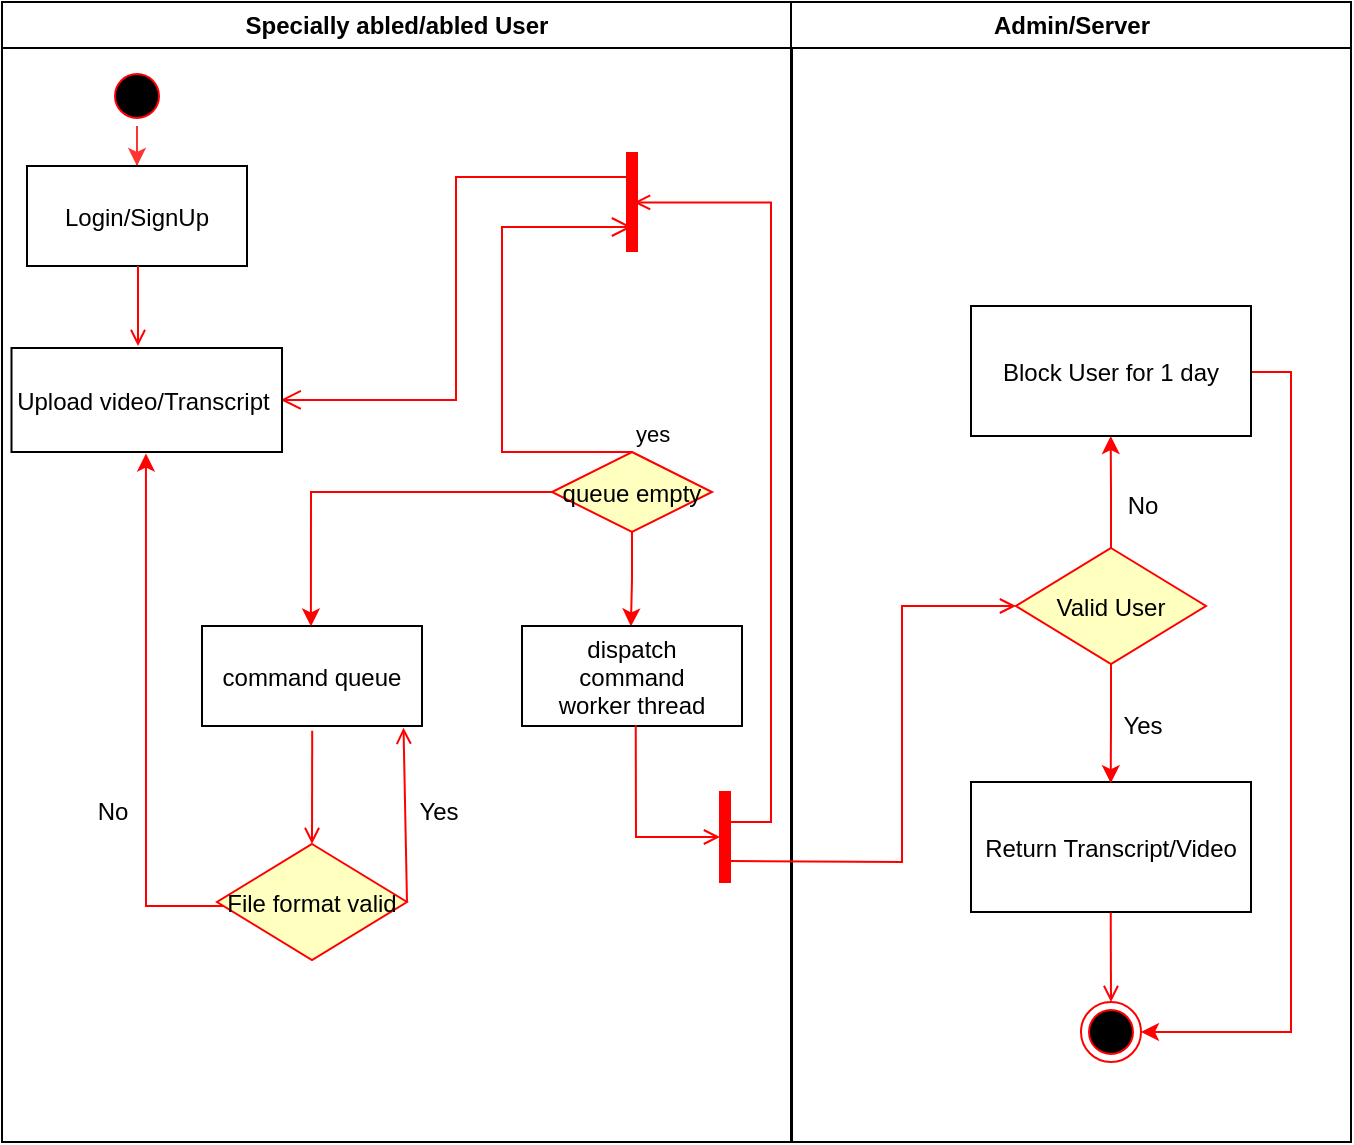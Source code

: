 <mxfile version="17.4.0" type="github">
  <diagram name="Page-1" id="e7e014a7-5840-1c2e-5031-d8a46d1fe8dd">
    <mxGraphModel dx="1038" dy="589" grid="1" gridSize="10" guides="1" tooltips="1" connect="1" arrows="1" fold="1" page="1" pageScale="1" pageWidth="1169" pageHeight="826" background="none" math="0" shadow="0">
      <root>
        <mxCell id="0" />
        <mxCell id="1" parent="0" />
        <mxCell id="3" value="Specially abled/abled User" style="swimlane;whiteSpace=wrap;startSize=23;" parent="1" vertex="1">
          <mxGeometry x="330" y="128" width="395" height="570" as="geometry" />
        </mxCell>
        <mxCell id="18" value="command queue" style="" parent="3" vertex="1">
          <mxGeometry x="100" y="312" width="110" height="50" as="geometry" />
        </mxCell>
        <mxCell id="l80NcxrXkhRxcrSA4d5h-43" style="edgeStyle=orthogonalEdgeStyle;rounded=0;orthogonalLoop=1;jettySize=auto;html=1;entryX=0.495;entryY=0.004;entryDx=0;entryDy=0;entryPerimeter=0;strokeColor=#FF0000;" edge="1" parent="3" source="21" target="30">
          <mxGeometry relative="1" as="geometry" />
        </mxCell>
        <mxCell id="l80NcxrXkhRxcrSA4d5h-46" style="edgeStyle=orthogonalEdgeStyle;rounded=0;orthogonalLoop=1;jettySize=auto;html=1;entryX=0.495;entryY=0.004;entryDx=0;entryDy=0;entryPerimeter=0;strokeColor=#FF0000;" edge="1" parent="3" source="21" target="18">
          <mxGeometry relative="1" as="geometry" />
        </mxCell>
        <mxCell id="21" value="queue empty" style="rhombus;fillColor=#ffffc0;strokeColor=#ff0000;" parent="3" vertex="1">
          <mxGeometry x="275" y="225" width="80" height="40" as="geometry" />
        </mxCell>
        <mxCell id="22" value="yes" style="edgeStyle=elbowEdgeStyle;elbow=horizontal;align=left;verticalAlign=bottom;endArrow=open;endSize=8;strokeColor=#FF0000;exitX=0.5;exitY=0;endFill=1;rounded=0;entryX=0.75;entryY=0.5;entryPerimeter=0" parent="3" source="21" target="25" edge="1">
          <mxGeometry x="-1" relative="1" as="geometry">
            <mxPoint x="160" y="150" as="targetPoint" />
            <Array as="points">
              <mxPoint x="250" y="172" />
            </Array>
          </mxGeometry>
        </mxCell>
        <mxCell id="25" value="" style="shape=line;strokeWidth=6;strokeColor=#ff0000;rotation=90" parent="3" vertex="1">
          <mxGeometry x="290" y="92.5" width="50" height="15" as="geometry" />
        </mxCell>
        <mxCell id="26" value="" style="edgeStyle=elbowEdgeStyle;elbow=horizontal;verticalAlign=bottom;endArrow=open;endSize=8;strokeColor=#FF0000;endFill=1;rounded=0;entryX=0.995;entryY=0.499;entryDx=0;entryDy=0;entryPerimeter=0;exitX=0.25;exitY=0.5;exitDx=0;exitDy=0;exitPerimeter=0;" parent="3" source="25" target="8" edge="1">
          <mxGeometry x="130" y="90" as="geometry">
            <mxPoint x="130" y="135" as="targetPoint" />
            <mxPoint x="310" y="102" as="sourcePoint" />
          </mxGeometry>
        </mxCell>
        <mxCell id="30" value="dispatch&#xa;command&#xa;worker thread" style="" parent="3" vertex="1">
          <mxGeometry x="260" y="312" width="110" height="50" as="geometry" />
        </mxCell>
        <mxCell id="34" value="" style="whiteSpace=wrap;strokeColor=#FF0000;fillColor=#FF0000" parent="3" vertex="1">
          <mxGeometry x="359" y="395" width="5" height="45" as="geometry" />
        </mxCell>
        <mxCell id="41" value="" style="edgeStyle=elbowEdgeStyle;elbow=horizontal;entryX=0;entryY=0.5;strokeColor=#FF0000;endArrow=open;endFill=1;rounded=0;exitX=0.517;exitY=0.992;exitDx=0;exitDy=0;exitPerimeter=0;" parent="3" source="30" target="34" edge="1">
          <mxGeometry width="100" height="100" relative="1" as="geometry">
            <mxPoint x="195.5" y="382" as="sourcePoint" />
            <mxPoint x="160" y="380" as="targetPoint" />
            <Array as="points">
              <mxPoint x="317" y="392" />
            </Array>
          </mxGeometry>
        </mxCell>
        <mxCell id="8" value="Upload video/Transcript " style="" parent="3" vertex="1">
          <mxGeometry x="4.75" y="173" width="135.25" height="52" as="geometry" />
        </mxCell>
        <mxCell id="l80NcxrXkhRxcrSA4d5h-44" value="" style="edgeStyle=orthogonalEdgeStyle;rounded=0;orthogonalLoop=1;jettySize=auto;html=1;strokeColor=#FF3333;" edge="1" parent="3" source="5" target="7">
          <mxGeometry relative="1" as="geometry" />
        </mxCell>
        <mxCell id="5" value="" style="ellipse;shape=startState;fillColor=#000000;strokeColor=#ff0000;" parent="3" vertex="1">
          <mxGeometry x="52.5" y="32" width="30" height="30" as="geometry" />
        </mxCell>
        <mxCell id="7" value="Login/SignUp" style="" parent="3" vertex="1">
          <mxGeometry x="12.5" y="82" width="110" height="50" as="geometry" />
        </mxCell>
        <mxCell id="9" value="" style="endArrow=open;strokeColor=#FF0000;endFill=1;rounded=0;" parent="3" edge="1">
          <mxGeometry relative="1" as="geometry">
            <mxPoint x="68" y="132" as="sourcePoint" />
            <mxPoint x="68" y="172" as="targetPoint" />
          </mxGeometry>
        </mxCell>
        <mxCell id="l80NcxrXkhRxcrSA4d5h-47" style="edgeStyle=orthogonalEdgeStyle;rounded=0;orthogonalLoop=1;jettySize=auto;html=1;entryX=0.497;entryY=1.015;entryDx=0;entryDy=0;entryPerimeter=0;strokeColor=#FF0000;" edge="1" parent="3" source="bLAngsKjIzfg5CC1gIKU-43" target="8">
          <mxGeometry relative="1" as="geometry">
            <Array as="points">
              <mxPoint x="72" y="452" />
            </Array>
          </mxGeometry>
        </mxCell>
        <mxCell id="bLAngsKjIzfg5CC1gIKU-43" value="File format valid" style="rhombus;fillColor=#ffffc0;strokeColor=#ff0000;" parent="3" vertex="1">
          <mxGeometry x="107.5" y="421" width="95" height="58" as="geometry" />
        </mxCell>
        <mxCell id="bLAngsKjIzfg5CC1gIKU-44" value="" style="endArrow=open;strokeColor=#FF0000;endFill=1;rounded=0;entryX=0.5;entryY=0;entryDx=0;entryDy=0;exitX=0.501;exitY=1.048;exitDx=0;exitDy=0;exitPerimeter=0;" parent="3" source="18" target="bLAngsKjIzfg5CC1gIKU-43" edge="1">
          <mxGeometry relative="1" as="geometry">
            <mxPoint x="85" y="255" as="sourcePoint" />
            <mxPoint x="160" y="255.0" as="targetPoint" />
            <Array as="points" />
          </mxGeometry>
        </mxCell>
        <mxCell id="bLAngsKjIzfg5CC1gIKU-50" value="" style="endArrow=open;strokeColor=#FF0000;endFill=1;rounded=0;entryX=0.916;entryY=1.017;entryDx=0;entryDy=0;exitX=1;exitY=0.5;exitDx=0;exitDy=0;entryPerimeter=0;" parent="3" source="bLAngsKjIzfg5CC1gIKU-43" target="18" edge="1">
          <mxGeometry relative="1" as="geometry">
            <mxPoint x="85.11" y="387.4" as="sourcePoint" />
            <mxPoint x="85" y="432" as="targetPoint" />
            <Array as="points" />
          </mxGeometry>
        </mxCell>
        <mxCell id="bLAngsKjIzfg5CC1gIKU-49" value="Yes" style="text;html=1;align=center;verticalAlign=middle;resizable=0;points=[];autosize=1;strokeColor=none;fillColor=none;" parent="3" vertex="1">
          <mxGeometry x="202.5" y="395" width="30" height="20" as="geometry" />
        </mxCell>
        <mxCell id="l80NcxrXkhRxcrSA4d5h-48" value="No" style="text;html=1;align=center;verticalAlign=middle;resizable=0;points=[];autosize=1;strokeColor=none;fillColor=none;" vertex="1" parent="3">
          <mxGeometry x="40" y="395" width="30" height="20" as="geometry" />
        </mxCell>
        <mxCell id="4" value="Admin/Server" style="swimlane;whiteSpace=wrap" parent="1" vertex="1">
          <mxGeometry x="724.5" y="128" width="280" height="570" as="geometry" />
        </mxCell>
        <mxCell id="33" value="Return Transcript/Video" style="" parent="4" vertex="1">
          <mxGeometry x="90" y="390" width="140" height="65" as="geometry" />
        </mxCell>
        <mxCell id="35" value="" style="edgeStyle=elbowEdgeStyle;elbow=horizontal;strokeColor=#FF0000;endArrow=open;endFill=1;rounded=0;entryX=0.504;entryY=0.433;entryDx=0;entryDy=0;entryPerimeter=0;" parent="4" target="25" edge="1">
          <mxGeometry width="100" height="100" relative="1" as="geometry">
            <mxPoint x="-30" y="410" as="sourcePoint" />
            <mxPoint x="-74.5" y="100" as="targetPoint" />
            <Array as="points">
              <mxPoint x="-10" y="135" />
            </Array>
          </mxGeometry>
        </mxCell>
        <mxCell id="37" value="" style="edgeStyle=none;strokeColor=#FF0000;endArrow=open;endFill=1;rounded=0;entryX=0;entryY=0.5;entryDx=0;entryDy=0;" parent="4" edge="1" target="l80NcxrXkhRxcrSA4d5h-50">
          <mxGeometry width="100" height="100" relative="1" as="geometry">
            <mxPoint x="-30" y="429.5" as="sourcePoint" />
            <mxPoint x="72.7" y="204.175" as="targetPoint" />
            <Array as="points">
              <mxPoint x="55.5" y="430" />
              <mxPoint x="55.5" y="332" />
              <mxPoint x="55.5" y="302" />
            </Array>
          </mxGeometry>
        </mxCell>
        <mxCell id="38" value="" style="ellipse;shape=endState;fillColor=#000000;strokeColor=#ff0000" parent="4" vertex="1">
          <mxGeometry x="145" y="500" width="30" height="30" as="geometry" />
        </mxCell>
        <mxCell id="39" value="" style="endArrow=open;strokeColor=#FF0000;endFill=1;rounded=0;exitX=0.499;exitY=1.006;exitDx=0;exitDy=0;exitPerimeter=0;" parent="4" target="38" edge="1" source="33">
          <mxGeometry relative="1" as="geometry">
            <mxPoint x="145.5" y="462" as="sourcePoint" />
          </mxGeometry>
        </mxCell>
        <mxCell id="l80NcxrXkhRxcrSA4d5h-51" value="" style="edgeStyle=orthogonalEdgeStyle;rounded=0;orthogonalLoop=1;jettySize=auto;html=1;strokeColor=#FF0000;entryX=0.499;entryY=0.009;entryDx=0;entryDy=0;entryPerimeter=0;" edge="1" parent="4" source="l80NcxrXkhRxcrSA4d5h-50" target="33">
          <mxGeometry relative="1" as="geometry">
            <mxPoint x="160.5" y="422" as="targetPoint" />
          </mxGeometry>
        </mxCell>
        <mxCell id="l80NcxrXkhRxcrSA4d5h-54" value="" style="edgeStyle=orthogonalEdgeStyle;rounded=0;orthogonalLoop=1;jettySize=auto;html=1;strokeColor=#FF0000;entryX=0.499;entryY=1;entryDx=0;entryDy=0;entryPerimeter=0;" edge="1" parent="4" source="l80NcxrXkhRxcrSA4d5h-50" target="l80NcxrXkhRxcrSA4d5h-53">
          <mxGeometry relative="1" as="geometry">
            <mxPoint x="159.5" y="212" as="targetPoint" />
          </mxGeometry>
        </mxCell>
        <mxCell id="l80NcxrXkhRxcrSA4d5h-50" value="Valid User" style="rhombus;fillColor=#ffffc0;strokeColor=#ff0000;" vertex="1" parent="4">
          <mxGeometry x="112.5" y="273" width="95" height="58" as="geometry" />
        </mxCell>
        <mxCell id="l80NcxrXkhRxcrSA4d5h-52" value="Yes" style="text;html=1;align=center;verticalAlign=middle;resizable=0;points=[];autosize=1;strokeColor=none;fillColor=none;" vertex="1" parent="4">
          <mxGeometry x="160" y="352" width="30" height="20" as="geometry" />
        </mxCell>
        <mxCell id="l80NcxrXkhRxcrSA4d5h-55" value="No" style="text;html=1;align=center;verticalAlign=middle;resizable=0;points=[];autosize=1;strokeColor=none;fillColor=none;" vertex="1" parent="4">
          <mxGeometry x="160" y="242" width="30" height="20" as="geometry" />
        </mxCell>
        <mxCell id="l80NcxrXkhRxcrSA4d5h-56" style="edgeStyle=orthogonalEdgeStyle;rounded=0;orthogonalLoop=1;jettySize=auto;html=1;strokeColor=#FF0000;entryX=1;entryY=0.5;entryDx=0;entryDy=0;" edge="1" parent="4" target="38">
          <mxGeometry relative="1" as="geometry">
            <mxPoint x="255.5" y="512" as="targetPoint" />
            <mxPoint x="225.5" y="185" as="sourcePoint" />
            <Array as="points">
              <mxPoint x="250" y="185" />
              <mxPoint x="250" y="515" />
            </Array>
          </mxGeometry>
        </mxCell>
        <mxCell id="l80NcxrXkhRxcrSA4d5h-53" value="Block User for 1 day" style="" vertex="1" parent="4">
          <mxGeometry x="90" y="152" width="140" height="65" as="geometry" />
        </mxCell>
      </root>
    </mxGraphModel>
  </diagram>
</mxfile>
